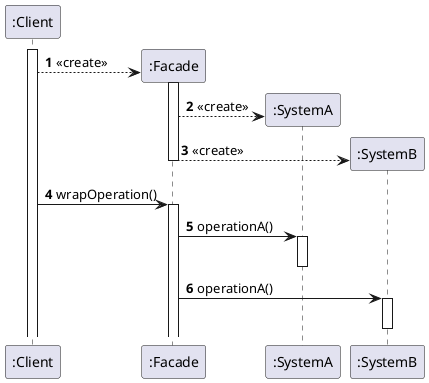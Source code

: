 @startuml facade
autonumber

participant ":Client" as client
participant ":Facade" as facade
participant ":SystemA" as systemA
participant ":SystemB" as systemB

activate client
client --> facade ** : <<create>>
activate facade
facade --> systemA ** : <<create>>
facade --> systemB ** : <<create>>
deactivate facade
client -> facade : wrapOperation()
activate facade
facade -> systemA : operationA()
activate systemA
deactivate systemA
facade -> systemB : operationA()
activate systemB
deactivate systemB

@enduml
